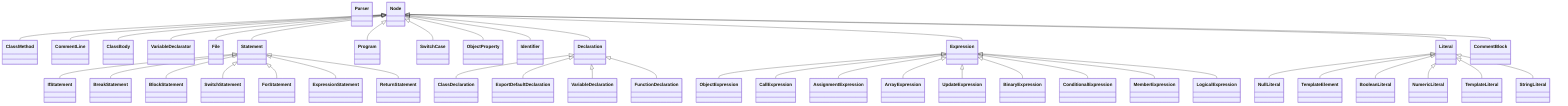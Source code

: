 ﻿classDiagram	class NullLiteral {	}	class ObjectExpression {	}	class TemplateElement {	}	class IfStatement {	}	class ClassDeclaration {	}	class BooleanLiteral {	}	class ClassMethod {	}	class NumericLiteral {	}	class CommentLine {	}	class BreakStatement {	}	class ClassBody {	}	class VariableDeclarator {	}	class BlockStatement {	}	class CallExpression {	}	class AssignmentExpression {	}	class SwitchStatement {	}	class File {	}	class ForStatement {	}	class ArrayExpression {	}	class Statement {	}	class Program {	}	class ExpressionStatement {	}	class SwitchCase {	}	class ExportDefaultDeclaration {	}	class ObjectProperty {	}	class Parser {	}	class Identifier {	}	class TemplateLiteral {	}	class VariableDeclaration {	}	class UpdateExpression {	}	class StringLiteral {	}	class ReturnStatement {	}	class BinaryExpression {	}	class ConditionalExpression {	}	class Declaration {	}	class MemberExpression {	}	class FunctionDeclaration {	}	class LogicalExpression {	}	class Node {	}	class Expression {	}	class Literal {	}	class CommentBlock {	}Literal <|-- NullLiteralExpression <|-- ObjectExpressionLiteral <|-- TemplateElementStatement <|-- IfStatementDeclaration <|-- ClassDeclarationLiteral <|-- BooleanLiteralNode <|-- ClassMethodLiteral <|-- NumericLiteralNode <|-- CommentLineStatement <|-- BreakStatementNode <|-- ClassBodyNode <|-- VariableDeclaratorStatement <|-- BlockStatementExpression <|-- CallExpressionExpression <|-- AssignmentExpressionStatement <|-- SwitchStatementNode <|-- FileStatement <|-- ForStatementExpression <|-- ArrayExpressionNode <|-- StatementNode <|-- ProgramStatement <|-- ExpressionStatementNode <|-- SwitchCaseDeclaration <|-- ExportDefaultDeclarationNode <|-- ObjectPropertyNode <|-- IdentifierLiteral <|-- TemplateLiteralDeclaration <|-- VariableDeclarationExpression <|-- UpdateExpressionLiteral <|-- StringLiteralStatement <|-- ReturnStatementExpression <|-- BinaryExpressionExpression <|-- ConditionalExpressionNode <|-- DeclarationExpression <|-- MemberExpressionDeclaration <|-- FunctionDeclarationExpression <|-- LogicalExpressionNode <|-- ExpressionNode <|-- LiteralNode <|-- CommentBlock